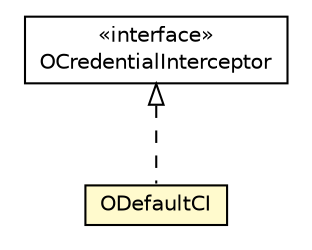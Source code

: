 #!/usr/local/bin/dot
#
# Class diagram 
# Generated by UMLGraph version R5_6-24-gf6e263 (http://www.umlgraph.org/)
#

digraph G {
	edge [fontname="Helvetica",fontsize=10,labelfontname="Helvetica",labelfontsize=10];
	node [fontname="Helvetica",fontsize=10,shape=plaintext];
	nodesep=0.25;
	ranksep=0.5;
	// com.orientechnologies.orient.core.security.OCredentialInterceptor
	c1413555 [label=<<table title="com.orientechnologies.orient.core.security.OCredentialInterceptor" border="0" cellborder="1" cellspacing="0" cellpadding="2" port="p" href="./OCredentialInterceptor.html">
		<tr><td><table border="0" cellspacing="0" cellpadding="1">
<tr><td align="center" balign="center"> &#171;interface&#187; </td></tr>
<tr><td align="center" balign="center"> OCredentialInterceptor </td></tr>
		</table></td></tr>
		</table>>, URL="./OCredentialInterceptor.html", fontname="Helvetica", fontcolor="black", fontsize=10.0];
	// com.orientechnologies.orient.core.security.ODefaultCI
	c1413559 [label=<<table title="com.orientechnologies.orient.core.security.ODefaultCI" border="0" cellborder="1" cellspacing="0" cellpadding="2" port="p" bgcolor="lemonChiffon" href="./ODefaultCI.html">
		<tr><td><table border="0" cellspacing="0" cellpadding="1">
<tr><td align="center" balign="center"> ODefaultCI </td></tr>
		</table></td></tr>
		</table>>, URL="./ODefaultCI.html", fontname="Helvetica", fontcolor="black", fontsize=10.0];
	//com.orientechnologies.orient.core.security.ODefaultCI implements com.orientechnologies.orient.core.security.OCredentialInterceptor
	c1413555:p -> c1413559:p [dir=back,arrowtail=empty,style=dashed];
}

